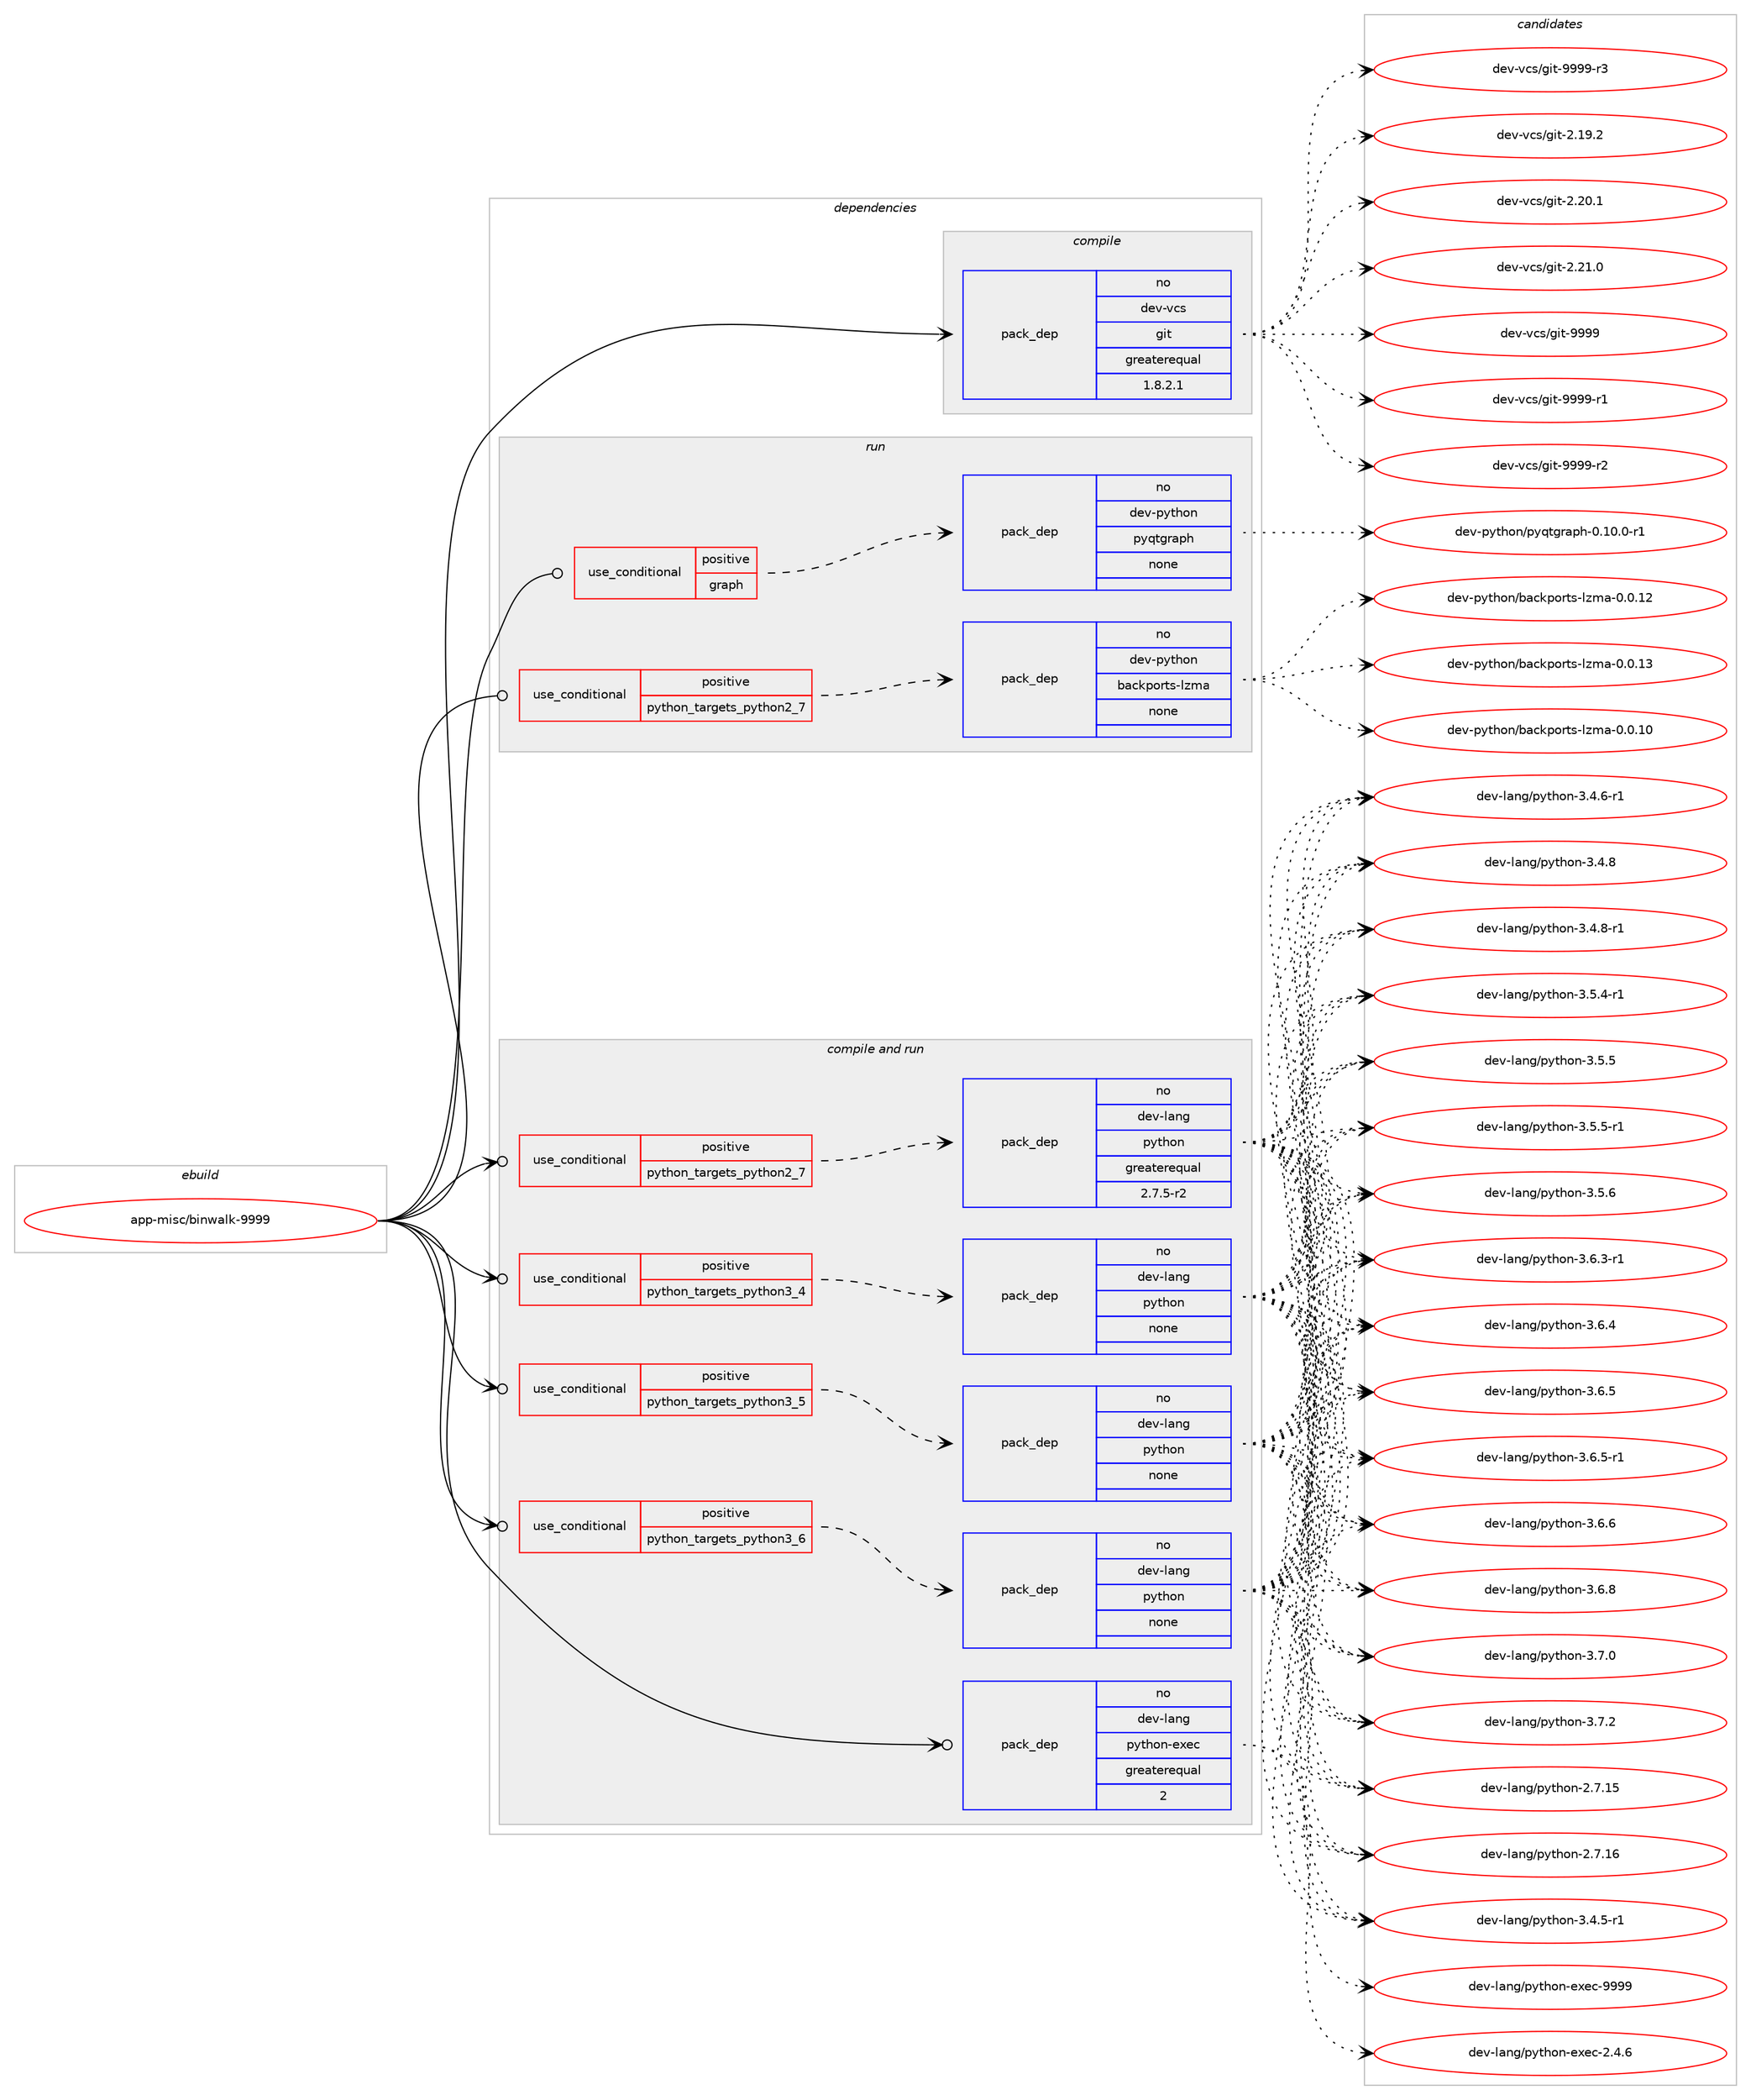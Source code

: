 digraph prolog {

# *************
# Graph options
# *************

newrank=true;
concentrate=true;
compound=true;
graph [rankdir=LR,fontname=Helvetica,fontsize=10,ranksep=1.5];#, ranksep=2.5, nodesep=0.2];
edge  [arrowhead=vee];
node  [fontname=Helvetica,fontsize=10];

# **********
# The ebuild
# **********

subgraph cluster_leftcol {
color=gray;
rank=same;
label=<<i>ebuild</i>>;
id [label="app-misc/binwalk-9999", color=red, width=4, href="../app-misc/binwalk-9999.svg"];
}

# ****************
# The dependencies
# ****************

subgraph cluster_midcol {
color=gray;
label=<<i>dependencies</i>>;
subgraph cluster_compile {
fillcolor="#eeeeee";
style=filled;
label=<<i>compile</i>>;
subgraph pack924725 {
dependency1298043 [label=<<TABLE BORDER="0" CELLBORDER="1" CELLSPACING="0" CELLPADDING="4" WIDTH="220"><TR><TD ROWSPAN="6" CELLPADDING="30">pack_dep</TD></TR><TR><TD WIDTH="110">no</TD></TR><TR><TD>dev-vcs</TD></TR><TR><TD>git</TD></TR><TR><TD>greaterequal</TD></TR><TR><TD>1.8.2.1</TD></TR></TABLE>>, shape=none, color=blue];
}
id:e -> dependency1298043:w [weight=20,style="solid",arrowhead="vee"];
}
subgraph cluster_compileandrun {
fillcolor="#eeeeee";
style=filled;
label=<<i>compile and run</i>>;
subgraph cond353129 {
dependency1298044 [label=<<TABLE BORDER="0" CELLBORDER="1" CELLSPACING="0" CELLPADDING="4"><TR><TD ROWSPAN="3" CELLPADDING="10">use_conditional</TD></TR><TR><TD>positive</TD></TR><TR><TD>python_targets_python2_7</TD></TR></TABLE>>, shape=none, color=red];
subgraph pack924726 {
dependency1298045 [label=<<TABLE BORDER="0" CELLBORDER="1" CELLSPACING="0" CELLPADDING="4" WIDTH="220"><TR><TD ROWSPAN="6" CELLPADDING="30">pack_dep</TD></TR><TR><TD WIDTH="110">no</TD></TR><TR><TD>dev-lang</TD></TR><TR><TD>python</TD></TR><TR><TD>greaterequal</TD></TR><TR><TD>2.7.5-r2</TD></TR></TABLE>>, shape=none, color=blue];
}
dependency1298044:e -> dependency1298045:w [weight=20,style="dashed",arrowhead="vee"];
}
id:e -> dependency1298044:w [weight=20,style="solid",arrowhead="odotvee"];
subgraph cond353130 {
dependency1298046 [label=<<TABLE BORDER="0" CELLBORDER="1" CELLSPACING="0" CELLPADDING="4"><TR><TD ROWSPAN="3" CELLPADDING="10">use_conditional</TD></TR><TR><TD>positive</TD></TR><TR><TD>python_targets_python3_4</TD></TR></TABLE>>, shape=none, color=red];
subgraph pack924727 {
dependency1298047 [label=<<TABLE BORDER="0" CELLBORDER="1" CELLSPACING="0" CELLPADDING="4" WIDTH="220"><TR><TD ROWSPAN="6" CELLPADDING="30">pack_dep</TD></TR><TR><TD WIDTH="110">no</TD></TR><TR><TD>dev-lang</TD></TR><TR><TD>python</TD></TR><TR><TD>none</TD></TR><TR><TD></TD></TR></TABLE>>, shape=none, color=blue];
}
dependency1298046:e -> dependency1298047:w [weight=20,style="dashed",arrowhead="vee"];
}
id:e -> dependency1298046:w [weight=20,style="solid",arrowhead="odotvee"];
subgraph cond353131 {
dependency1298048 [label=<<TABLE BORDER="0" CELLBORDER="1" CELLSPACING="0" CELLPADDING="4"><TR><TD ROWSPAN="3" CELLPADDING="10">use_conditional</TD></TR><TR><TD>positive</TD></TR><TR><TD>python_targets_python3_5</TD></TR></TABLE>>, shape=none, color=red];
subgraph pack924728 {
dependency1298049 [label=<<TABLE BORDER="0" CELLBORDER="1" CELLSPACING="0" CELLPADDING="4" WIDTH="220"><TR><TD ROWSPAN="6" CELLPADDING="30">pack_dep</TD></TR><TR><TD WIDTH="110">no</TD></TR><TR><TD>dev-lang</TD></TR><TR><TD>python</TD></TR><TR><TD>none</TD></TR><TR><TD></TD></TR></TABLE>>, shape=none, color=blue];
}
dependency1298048:e -> dependency1298049:w [weight=20,style="dashed",arrowhead="vee"];
}
id:e -> dependency1298048:w [weight=20,style="solid",arrowhead="odotvee"];
subgraph cond353132 {
dependency1298050 [label=<<TABLE BORDER="0" CELLBORDER="1" CELLSPACING="0" CELLPADDING="4"><TR><TD ROWSPAN="3" CELLPADDING="10">use_conditional</TD></TR><TR><TD>positive</TD></TR><TR><TD>python_targets_python3_6</TD></TR></TABLE>>, shape=none, color=red];
subgraph pack924729 {
dependency1298051 [label=<<TABLE BORDER="0" CELLBORDER="1" CELLSPACING="0" CELLPADDING="4" WIDTH="220"><TR><TD ROWSPAN="6" CELLPADDING="30">pack_dep</TD></TR><TR><TD WIDTH="110">no</TD></TR><TR><TD>dev-lang</TD></TR><TR><TD>python</TD></TR><TR><TD>none</TD></TR><TR><TD></TD></TR></TABLE>>, shape=none, color=blue];
}
dependency1298050:e -> dependency1298051:w [weight=20,style="dashed",arrowhead="vee"];
}
id:e -> dependency1298050:w [weight=20,style="solid",arrowhead="odotvee"];
subgraph pack924730 {
dependency1298052 [label=<<TABLE BORDER="0" CELLBORDER="1" CELLSPACING="0" CELLPADDING="4" WIDTH="220"><TR><TD ROWSPAN="6" CELLPADDING="30">pack_dep</TD></TR><TR><TD WIDTH="110">no</TD></TR><TR><TD>dev-lang</TD></TR><TR><TD>python-exec</TD></TR><TR><TD>greaterequal</TD></TR><TR><TD>2</TD></TR></TABLE>>, shape=none, color=blue];
}
id:e -> dependency1298052:w [weight=20,style="solid",arrowhead="odotvee"];
}
subgraph cluster_run {
fillcolor="#eeeeee";
style=filled;
label=<<i>run</i>>;
subgraph cond353133 {
dependency1298053 [label=<<TABLE BORDER="0" CELLBORDER="1" CELLSPACING="0" CELLPADDING="4"><TR><TD ROWSPAN="3" CELLPADDING="10">use_conditional</TD></TR><TR><TD>positive</TD></TR><TR><TD>graph</TD></TR></TABLE>>, shape=none, color=red];
subgraph pack924731 {
dependency1298054 [label=<<TABLE BORDER="0" CELLBORDER="1" CELLSPACING="0" CELLPADDING="4" WIDTH="220"><TR><TD ROWSPAN="6" CELLPADDING="30">pack_dep</TD></TR><TR><TD WIDTH="110">no</TD></TR><TR><TD>dev-python</TD></TR><TR><TD>pyqtgraph</TD></TR><TR><TD>none</TD></TR><TR><TD></TD></TR></TABLE>>, shape=none, color=blue];
}
dependency1298053:e -> dependency1298054:w [weight=20,style="dashed",arrowhead="vee"];
}
id:e -> dependency1298053:w [weight=20,style="solid",arrowhead="odot"];
subgraph cond353134 {
dependency1298055 [label=<<TABLE BORDER="0" CELLBORDER="1" CELLSPACING="0" CELLPADDING="4"><TR><TD ROWSPAN="3" CELLPADDING="10">use_conditional</TD></TR><TR><TD>positive</TD></TR><TR><TD>python_targets_python2_7</TD></TR></TABLE>>, shape=none, color=red];
subgraph pack924732 {
dependency1298056 [label=<<TABLE BORDER="0" CELLBORDER="1" CELLSPACING="0" CELLPADDING="4" WIDTH="220"><TR><TD ROWSPAN="6" CELLPADDING="30">pack_dep</TD></TR><TR><TD WIDTH="110">no</TD></TR><TR><TD>dev-python</TD></TR><TR><TD>backports-lzma</TD></TR><TR><TD>none</TD></TR><TR><TD></TD></TR></TABLE>>, shape=none, color=blue];
}
dependency1298055:e -> dependency1298056:w [weight=20,style="dashed",arrowhead="vee"];
}
id:e -> dependency1298055:w [weight=20,style="solid",arrowhead="odot"];
}
}

# **************
# The candidates
# **************

subgraph cluster_choices {
rank=same;
color=gray;
label=<<i>candidates</i>>;

subgraph choice924725 {
color=black;
nodesep=1;
choice10010111845118991154710310511645504649574650 [label="dev-vcs/git-2.19.2", color=red, width=4,href="../dev-vcs/git-2.19.2.svg"];
choice10010111845118991154710310511645504650484649 [label="dev-vcs/git-2.20.1", color=red, width=4,href="../dev-vcs/git-2.20.1.svg"];
choice10010111845118991154710310511645504650494648 [label="dev-vcs/git-2.21.0", color=red, width=4,href="../dev-vcs/git-2.21.0.svg"];
choice1001011184511899115471031051164557575757 [label="dev-vcs/git-9999", color=red, width=4,href="../dev-vcs/git-9999.svg"];
choice10010111845118991154710310511645575757574511449 [label="dev-vcs/git-9999-r1", color=red, width=4,href="../dev-vcs/git-9999-r1.svg"];
choice10010111845118991154710310511645575757574511450 [label="dev-vcs/git-9999-r2", color=red, width=4,href="../dev-vcs/git-9999-r2.svg"];
choice10010111845118991154710310511645575757574511451 [label="dev-vcs/git-9999-r3", color=red, width=4,href="../dev-vcs/git-9999-r3.svg"];
dependency1298043:e -> choice10010111845118991154710310511645504649574650:w [style=dotted,weight="100"];
dependency1298043:e -> choice10010111845118991154710310511645504650484649:w [style=dotted,weight="100"];
dependency1298043:e -> choice10010111845118991154710310511645504650494648:w [style=dotted,weight="100"];
dependency1298043:e -> choice1001011184511899115471031051164557575757:w [style=dotted,weight="100"];
dependency1298043:e -> choice10010111845118991154710310511645575757574511449:w [style=dotted,weight="100"];
dependency1298043:e -> choice10010111845118991154710310511645575757574511450:w [style=dotted,weight="100"];
dependency1298043:e -> choice10010111845118991154710310511645575757574511451:w [style=dotted,weight="100"];
}
subgraph choice924726 {
color=black;
nodesep=1;
choice10010111845108971101034711212111610411111045504655464953 [label="dev-lang/python-2.7.15", color=red, width=4,href="../dev-lang/python-2.7.15.svg"];
choice10010111845108971101034711212111610411111045504655464954 [label="dev-lang/python-2.7.16", color=red, width=4,href="../dev-lang/python-2.7.16.svg"];
choice1001011184510897110103471121211161041111104551465246534511449 [label="dev-lang/python-3.4.5-r1", color=red, width=4,href="../dev-lang/python-3.4.5-r1.svg"];
choice1001011184510897110103471121211161041111104551465246544511449 [label="dev-lang/python-3.4.6-r1", color=red, width=4,href="../dev-lang/python-3.4.6-r1.svg"];
choice100101118451089711010347112121116104111110455146524656 [label="dev-lang/python-3.4.8", color=red, width=4,href="../dev-lang/python-3.4.8.svg"];
choice1001011184510897110103471121211161041111104551465246564511449 [label="dev-lang/python-3.4.8-r1", color=red, width=4,href="../dev-lang/python-3.4.8-r1.svg"];
choice1001011184510897110103471121211161041111104551465346524511449 [label="dev-lang/python-3.5.4-r1", color=red, width=4,href="../dev-lang/python-3.5.4-r1.svg"];
choice100101118451089711010347112121116104111110455146534653 [label="dev-lang/python-3.5.5", color=red, width=4,href="../dev-lang/python-3.5.5.svg"];
choice1001011184510897110103471121211161041111104551465346534511449 [label="dev-lang/python-3.5.5-r1", color=red, width=4,href="../dev-lang/python-3.5.5-r1.svg"];
choice100101118451089711010347112121116104111110455146534654 [label="dev-lang/python-3.5.6", color=red, width=4,href="../dev-lang/python-3.5.6.svg"];
choice1001011184510897110103471121211161041111104551465446514511449 [label="dev-lang/python-3.6.3-r1", color=red, width=4,href="../dev-lang/python-3.6.3-r1.svg"];
choice100101118451089711010347112121116104111110455146544652 [label="dev-lang/python-3.6.4", color=red, width=4,href="../dev-lang/python-3.6.4.svg"];
choice100101118451089711010347112121116104111110455146544653 [label="dev-lang/python-3.6.5", color=red, width=4,href="../dev-lang/python-3.6.5.svg"];
choice1001011184510897110103471121211161041111104551465446534511449 [label="dev-lang/python-3.6.5-r1", color=red, width=4,href="../dev-lang/python-3.6.5-r1.svg"];
choice100101118451089711010347112121116104111110455146544654 [label="dev-lang/python-3.6.6", color=red, width=4,href="../dev-lang/python-3.6.6.svg"];
choice100101118451089711010347112121116104111110455146544656 [label="dev-lang/python-3.6.8", color=red, width=4,href="../dev-lang/python-3.6.8.svg"];
choice100101118451089711010347112121116104111110455146554648 [label="dev-lang/python-3.7.0", color=red, width=4,href="../dev-lang/python-3.7.0.svg"];
choice100101118451089711010347112121116104111110455146554650 [label="dev-lang/python-3.7.2", color=red, width=4,href="../dev-lang/python-3.7.2.svg"];
dependency1298045:e -> choice10010111845108971101034711212111610411111045504655464953:w [style=dotted,weight="100"];
dependency1298045:e -> choice10010111845108971101034711212111610411111045504655464954:w [style=dotted,weight="100"];
dependency1298045:e -> choice1001011184510897110103471121211161041111104551465246534511449:w [style=dotted,weight="100"];
dependency1298045:e -> choice1001011184510897110103471121211161041111104551465246544511449:w [style=dotted,weight="100"];
dependency1298045:e -> choice100101118451089711010347112121116104111110455146524656:w [style=dotted,weight="100"];
dependency1298045:e -> choice1001011184510897110103471121211161041111104551465246564511449:w [style=dotted,weight="100"];
dependency1298045:e -> choice1001011184510897110103471121211161041111104551465346524511449:w [style=dotted,weight="100"];
dependency1298045:e -> choice100101118451089711010347112121116104111110455146534653:w [style=dotted,weight="100"];
dependency1298045:e -> choice1001011184510897110103471121211161041111104551465346534511449:w [style=dotted,weight="100"];
dependency1298045:e -> choice100101118451089711010347112121116104111110455146534654:w [style=dotted,weight="100"];
dependency1298045:e -> choice1001011184510897110103471121211161041111104551465446514511449:w [style=dotted,weight="100"];
dependency1298045:e -> choice100101118451089711010347112121116104111110455146544652:w [style=dotted,weight="100"];
dependency1298045:e -> choice100101118451089711010347112121116104111110455146544653:w [style=dotted,weight="100"];
dependency1298045:e -> choice1001011184510897110103471121211161041111104551465446534511449:w [style=dotted,weight="100"];
dependency1298045:e -> choice100101118451089711010347112121116104111110455146544654:w [style=dotted,weight="100"];
dependency1298045:e -> choice100101118451089711010347112121116104111110455146544656:w [style=dotted,weight="100"];
dependency1298045:e -> choice100101118451089711010347112121116104111110455146554648:w [style=dotted,weight="100"];
dependency1298045:e -> choice100101118451089711010347112121116104111110455146554650:w [style=dotted,weight="100"];
}
subgraph choice924727 {
color=black;
nodesep=1;
choice10010111845108971101034711212111610411111045504655464953 [label="dev-lang/python-2.7.15", color=red, width=4,href="../dev-lang/python-2.7.15.svg"];
choice10010111845108971101034711212111610411111045504655464954 [label="dev-lang/python-2.7.16", color=red, width=4,href="../dev-lang/python-2.7.16.svg"];
choice1001011184510897110103471121211161041111104551465246534511449 [label="dev-lang/python-3.4.5-r1", color=red, width=4,href="../dev-lang/python-3.4.5-r1.svg"];
choice1001011184510897110103471121211161041111104551465246544511449 [label="dev-lang/python-3.4.6-r1", color=red, width=4,href="../dev-lang/python-3.4.6-r1.svg"];
choice100101118451089711010347112121116104111110455146524656 [label="dev-lang/python-3.4.8", color=red, width=4,href="../dev-lang/python-3.4.8.svg"];
choice1001011184510897110103471121211161041111104551465246564511449 [label="dev-lang/python-3.4.8-r1", color=red, width=4,href="../dev-lang/python-3.4.8-r1.svg"];
choice1001011184510897110103471121211161041111104551465346524511449 [label="dev-lang/python-3.5.4-r1", color=red, width=4,href="../dev-lang/python-3.5.4-r1.svg"];
choice100101118451089711010347112121116104111110455146534653 [label="dev-lang/python-3.5.5", color=red, width=4,href="../dev-lang/python-3.5.5.svg"];
choice1001011184510897110103471121211161041111104551465346534511449 [label="dev-lang/python-3.5.5-r1", color=red, width=4,href="../dev-lang/python-3.5.5-r1.svg"];
choice100101118451089711010347112121116104111110455146534654 [label="dev-lang/python-3.5.6", color=red, width=4,href="../dev-lang/python-3.5.6.svg"];
choice1001011184510897110103471121211161041111104551465446514511449 [label="dev-lang/python-3.6.3-r1", color=red, width=4,href="../dev-lang/python-3.6.3-r1.svg"];
choice100101118451089711010347112121116104111110455146544652 [label="dev-lang/python-3.6.4", color=red, width=4,href="../dev-lang/python-3.6.4.svg"];
choice100101118451089711010347112121116104111110455146544653 [label="dev-lang/python-3.6.5", color=red, width=4,href="../dev-lang/python-3.6.5.svg"];
choice1001011184510897110103471121211161041111104551465446534511449 [label="dev-lang/python-3.6.5-r1", color=red, width=4,href="../dev-lang/python-3.6.5-r1.svg"];
choice100101118451089711010347112121116104111110455146544654 [label="dev-lang/python-3.6.6", color=red, width=4,href="../dev-lang/python-3.6.6.svg"];
choice100101118451089711010347112121116104111110455146544656 [label="dev-lang/python-3.6.8", color=red, width=4,href="../dev-lang/python-3.6.8.svg"];
choice100101118451089711010347112121116104111110455146554648 [label="dev-lang/python-3.7.0", color=red, width=4,href="../dev-lang/python-3.7.0.svg"];
choice100101118451089711010347112121116104111110455146554650 [label="dev-lang/python-3.7.2", color=red, width=4,href="../dev-lang/python-3.7.2.svg"];
dependency1298047:e -> choice10010111845108971101034711212111610411111045504655464953:w [style=dotted,weight="100"];
dependency1298047:e -> choice10010111845108971101034711212111610411111045504655464954:w [style=dotted,weight="100"];
dependency1298047:e -> choice1001011184510897110103471121211161041111104551465246534511449:w [style=dotted,weight="100"];
dependency1298047:e -> choice1001011184510897110103471121211161041111104551465246544511449:w [style=dotted,weight="100"];
dependency1298047:e -> choice100101118451089711010347112121116104111110455146524656:w [style=dotted,weight="100"];
dependency1298047:e -> choice1001011184510897110103471121211161041111104551465246564511449:w [style=dotted,weight="100"];
dependency1298047:e -> choice1001011184510897110103471121211161041111104551465346524511449:w [style=dotted,weight="100"];
dependency1298047:e -> choice100101118451089711010347112121116104111110455146534653:w [style=dotted,weight="100"];
dependency1298047:e -> choice1001011184510897110103471121211161041111104551465346534511449:w [style=dotted,weight="100"];
dependency1298047:e -> choice100101118451089711010347112121116104111110455146534654:w [style=dotted,weight="100"];
dependency1298047:e -> choice1001011184510897110103471121211161041111104551465446514511449:w [style=dotted,weight="100"];
dependency1298047:e -> choice100101118451089711010347112121116104111110455146544652:w [style=dotted,weight="100"];
dependency1298047:e -> choice100101118451089711010347112121116104111110455146544653:w [style=dotted,weight="100"];
dependency1298047:e -> choice1001011184510897110103471121211161041111104551465446534511449:w [style=dotted,weight="100"];
dependency1298047:e -> choice100101118451089711010347112121116104111110455146544654:w [style=dotted,weight="100"];
dependency1298047:e -> choice100101118451089711010347112121116104111110455146544656:w [style=dotted,weight="100"];
dependency1298047:e -> choice100101118451089711010347112121116104111110455146554648:w [style=dotted,weight="100"];
dependency1298047:e -> choice100101118451089711010347112121116104111110455146554650:w [style=dotted,weight="100"];
}
subgraph choice924728 {
color=black;
nodesep=1;
choice10010111845108971101034711212111610411111045504655464953 [label="dev-lang/python-2.7.15", color=red, width=4,href="../dev-lang/python-2.7.15.svg"];
choice10010111845108971101034711212111610411111045504655464954 [label="dev-lang/python-2.7.16", color=red, width=4,href="../dev-lang/python-2.7.16.svg"];
choice1001011184510897110103471121211161041111104551465246534511449 [label="dev-lang/python-3.4.5-r1", color=red, width=4,href="../dev-lang/python-3.4.5-r1.svg"];
choice1001011184510897110103471121211161041111104551465246544511449 [label="dev-lang/python-3.4.6-r1", color=red, width=4,href="../dev-lang/python-3.4.6-r1.svg"];
choice100101118451089711010347112121116104111110455146524656 [label="dev-lang/python-3.4.8", color=red, width=4,href="../dev-lang/python-3.4.8.svg"];
choice1001011184510897110103471121211161041111104551465246564511449 [label="dev-lang/python-3.4.8-r1", color=red, width=4,href="../dev-lang/python-3.4.8-r1.svg"];
choice1001011184510897110103471121211161041111104551465346524511449 [label="dev-lang/python-3.5.4-r1", color=red, width=4,href="../dev-lang/python-3.5.4-r1.svg"];
choice100101118451089711010347112121116104111110455146534653 [label="dev-lang/python-3.5.5", color=red, width=4,href="../dev-lang/python-3.5.5.svg"];
choice1001011184510897110103471121211161041111104551465346534511449 [label="dev-lang/python-3.5.5-r1", color=red, width=4,href="../dev-lang/python-3.5.5-r1.svg"];
choice100101118451089711010347112121116104111110455146534654 [label="dev-lang/python-3.5.6", color=red, width=4,href="../dev-lang/python-3.5.6.svg"];
choice1001011184510897110103471121211161041111104551465446514511449 [label="dev-lang/python-3.6.3-r1", color=red, width=4,href="../dev-lang/python-3.6.3-r1.svg"];
choice100101118451089711010347112121116104111110455146544652 [label="dev-lang/python-3.6.4", color=red, width=4,href="../dev-lang/python-3.6.4.svg"];
choice100101118451089711010347112121116104111110455146544653 [label="dev-lang/python-3.6.5", color=red, width=4,href="../dev-lang/python-3.6.5.svg"];
choice1001011184510897110103471121211161041111104551465446534511449 [label="dev-lang/python-3.6.5-r1", color=red, width=4,href="../dev-lang/python-3.6.5-r1.svg"];
choice100101118451089711010347112121116104111110455146544654 [label="dev-lang/python-3.6.6", color=red, width=4,href="../dev-lang/python-3.6.6.svg"];
choice100101118451089711010347112121116104111110455146544656 [label="dev-lang/python-3.6.8", color=red, width=4,href="../dev-lang/python-3.6.8.svg"];
choice100101118451089711010347112121116104111110455146554648 [label="dev-lang/python-3.7.0", color=red, width=4,href="../dev-lang/python-3.7.0.svg"];
choice100101118451089711010347112121116104111110455146554650 [label="dev-lang/python-3.7.2", color=red, width=4,href="../dev-lang/python-3.7.2.svg"];
dependency1298049:e -> choice10010111845108971101034711212111610411111045504655464953:w [style=dotted,weight="100"];
dependency1298049:e -> choice10010111845108971101034711212111610411111045504655464954:w [style=dotted,weight="100"];
dependency1298049:e -> choice1001011184510897110103471121211161041111104551465246534511449:w [style=dotted,weight="100"];
dependency1298049:e -> choice1001011184510897110103471121211161041111104551465246544511449:w [style=dotted,weight="100"];
dependency1298049:e -> choice100101118451089711010347112121116104111110455146524656:w [style=dotted,weight="100"];
dependency1298049:e -> choice1001011184510897110103471121211161041111104551465246564511449:w [style=dotted,weight="100"];
dependency1298049:e -> choice1001011184510897110103471121211161041111104551465346524511449:w [style=dotted,weight="100"];
dependency1298049:e -> choice100101118451089711010347112121116104111110455146534653:w [style=dotted,weight="100"];
dependency1298049:e -> choice1001011184510897110103471121211161041111104551465346534511449:w [style=dotted,weight="100"];
dependency1298049:e -> choice100101118451089711010347112121116104111110455146534654:w [style=dotted,weight="100"];
dependency1298049:e -> choice1001011184510897110103471121211161041111104551465446514511449:w [style=dotted,weight="100"];
dependency1298049:e -> choice100101118451089711010347112121116104111110455146544652:w [style=dotted,weight="100"];
dependency1298049:e -> choice100101118451089711010347112121116104111110455146544653:w [style=dotted,weight="100"];
dependency1298049:e -> choice1001011184510897110103471121211161041111104551465446534511449:w [style=dotted,weight="100"];
dependency1298049:e -> choice100101118451089711010347112121116104111110455146544654:w [style=dotted,weight="100"];
dependency1298049:e -> choice100101118451089711010347112121116104111110455146544656:w [style=dotted,weight="100"];
dependency1298049:e -> choice100101118451089711010347112121116104111110455146554648:w [style=dotted,weight="100"];
dependency1298049:e -> choice100101118451089711010347112121116104111110455146554650:w [style=dotted,weight="100"];
}
subgraph choice924729 {
color=black;
nodesep=1;
choice10010111845108971101034711212111610411111045504655464953 [label="dev-lang/python-2.7.15", color=red, width=4,href="../dev-lang/python-2.7.15.svg"];
choice10010111845108971101034711212111610411111045504655464954 [label="dev-lang/python-2.7.16", color=red, width=4,href="../dev-lang/python-2.7.16.svg"];
choice1001011184510897110103471121211161041111104551465246534511449 [label="dev-lang/python-3.4.5-r1", color=red, width=4,href="../dev-lang/python-3.4.5-r1.svg"];
choice1001011184510897110103471121211161041111104551465246544511449 [label="dev-lang/python-3.4.6-r1", color=red, width=4,href="../dev-lang/python-3.4.6-r1.svg"];
choice100101118451089711010347112121116104111110455146524656 [label="dev-lang/python-3.4.8", color=red, width=4,href="../dev-lang/python-3.4.8.svg"];
choice1001011184510897110103471121211161041111104551465246564511449 [label="dev-lang/python-3.4.8-r1", color=red, width=4,href="../dev-lang/python-3.4.8-r1.svg"];
choice1001011184510897110103471121211161041111104551465346524511449 [label="dev-lang/python-3.5.4-r1", color=red, width=4,href="../dev-lang/python-3.5.4-r1.svg"];
choice100101118451089711010347112121116104111110455146534653 [label="dev-lang/python-3.5.5", color=red, width=4,href="../dev-lang/python-3.5.5.svg"];
choice1001011184510897110103471121211161041111104551465346534511449 [label="dev-lang/python-3.5.5-r1", color=red, width=4,href="../dev-lang/python-3.5.5-r1.svg"];
choice100101118451089711010347112121116104111110455146534654 [label="dev-lang/python-3.5.6", color=red, width=4,href="../dev-lang/python-3.5.6.svg"];
choice1001011184510897110103471121211161041111104551465446514511449 [label="dev-lang/python-3.6.3-r1", color=red, width=4,href="../dev-lang/python-3.6.3-r1.svg"];
choice100101118451089711010347112121116104111110455146544652 [label="dev-lang/python-3.6.4", color=red, width=4,href="../dev-lang/python-3.6.4.svg"];
choice100101118451089711010347112121116104111110455146544653 [label="dev-lang/python-3.6.5", color=red, width=4,href="../dev-lang/python-3.6.5.svg"];
choice1001011184510897110103471121211161041111104551465446534511449 [label="dev-lang/python-3.6.5-r1", color=red, width=4,href="../dev-lang/python-3.6.5-r1.svg"];
choice100101118451089711010347112121116104111110455146544654 [label="dev-lang/python-3.6.6", color=red, width=4,href="../dev-lang/python-3.6.6.svg"];
choice100101118451089711010347112121116104111110455146544656 [label="dev-lang/python-3.6.8", color=red, width=4,href="../dev-lang/python-3.6.8.svg"];
choice100101118451089711010347112121116104111110455146554648 [label="dev-lang/python-3.7.0", color=red, width=4,href="../dev-lang/python-3.7.0.svg"];
choice100101118451089711010347112121116104111110455146554650 [label="dev-lang/python-3.7.2", color=red, width=4,href="../dev-lang/python-3.7.2.svg"];
dependency1298051:e -> choice10010111845108971101034711212111610411111045504655464953:w [style=dotted,weight="100"];
dependency1298051:e -> choice10010111845108971101034711212111610411111045504655464954:w [style=dotted,weight="100"];
dependency1298051:e -> choice1001011184510897110103471121211161041111104551465246534511449:w [style=dotted,weight="100"];
dependency1298051:e -> choice1001011184510897110103471121211161041111104551465246544511449:w [style=dotted,weight="100"];
dependency1298051:e -> choice100101118451089711010347112121116104111110455146524656:w [style=dotted,weight="100"];
dependency1298051:e -> choice1001011184510897110103471121211161041111104551465246564511449:w [style=dotted,weight="100"];
dependency1298051:e -> choice1001011184510897110103471121211161041111104551465346524511449:w [style=dotted,weight="100"];
dependency1298051:e -> choice100101118451089711010347112121116104111110455146534653:w [style=dotted,weight="100"];
dependency1298051:e -> choice1001011184510897110103471121211161041111104551465346534511449:w [style=dotted,weight="100"];
dependency1298051:e -> choice100101118451089711010347112121116104111110455146534654:w [style=dotted,weight="100"];
dependency1298051:e -> choice1001011184510897110103471121211161041111104551465446514511449:w [style=dotted,weight="100"];
dependency1298051:e -> choice100101118451089711010347112121116104111110455146544652:w [style=dotted,weight="100"];
dependency1298051:e -> choice100101118451089711010347112121116104111110455146544653:w [style=dotted,weight="100"];
dependency1298051:e -> choice1001011184510897110103471121211161041111104551465446534511449:w [style=dotted,weight="100"];
dependency1298051:e -> choice100101118451089711010347112121116104111110455146544654:w [style=dotted,weight="100"];
dependency1298051:e -> choice100101118451089711010347112121116104111110455146544656:w [style=dotted,weight="100"];
dependency1298051:e -> choice100101118451089711010347112121116104111110455146554648:w [style=dotted,weight="100"];
dependency1298051:e -> choice100101118451089711010347112121116104111110455146554650:w [style=dotted,weight="100"];
}
subgraph choice924730 {
color=black;
nodesep=1;
choice1001011184510897110103471121211161041111104510112010199455046524654 [label="dev-lang/python-exec-2.4.6", color=red, width=4,href="../dev-lang/python-exec-2.4.6.svg"];
choice10010111845108971101034711212111610411111045101120101994557575757 [label="dev-lang/python-exec-9999", color=red, width=4,href="../dev-lang/python-exec-9999.svg"];
dependency1298052:e -> choice1001011184510897110103471121211161041111104510112010199455046524654:w [style=dotted,weight="100"];
dependency1298052:e -> choice10010111845108971101034711212111610411111045101120101994557575757:w [style=dotted,weight="100"];
}
subgraph choice924731 {
color=black;
nodesep=1;
choice100101118451121211161041111104711212111311610311497112104454846494846484511449 [label="dev-python/pyqtgraph-0.10.0-r1", color=red, width=4,href="../dev-python/pyqtgraph-0.10.0-r1.svg"];
dependency1298054:e -> choice100101118451121211161041111104711212111311610311497112104454846494846484511449:w [style=dotted,weight="100"];
}
subgraph choice924732 {
color=black;
nodesep=1;
choice1001011184511212111610411111047989799107112111114116115451081221099745484648464948 [label="dev-python/backports-lzma-0.0.10", color=red, width=4,href="../dev-python/backports-lzma-0.0.10.svg"];
choice1001011184511212111610411111047989799107112111114116115451081221099745484648464950 [label="dev-python/backports-lzma-0.0.12", color=red, width=4,href="../dev-python/backports-lzma-0.0.12.svg"];
choice1001011184511212111610411111047989799107112111114116115451081221099745484648464951 [label="dev-python/backports-lzma-0.0.13", color=red, width=4,href="../dev-python/backports-lzma-0.0.13.svg"];
dependency1298056:e -> choice1001011184511212111610411111047989799107112111114116115451081221099745484648464948:w [style=dotted,weight="100"];
dependency1298056:e -> choice1001011184511212111610411111047989799107112111114116115451081221099745484648464950:w [style=dotted,weight="100"];
dependency1298056:e -> choice1001011184511212111610411111047989799107112111114116115451081221099745484648464951:w [style=dotted,weight="100"];
}
}

}
